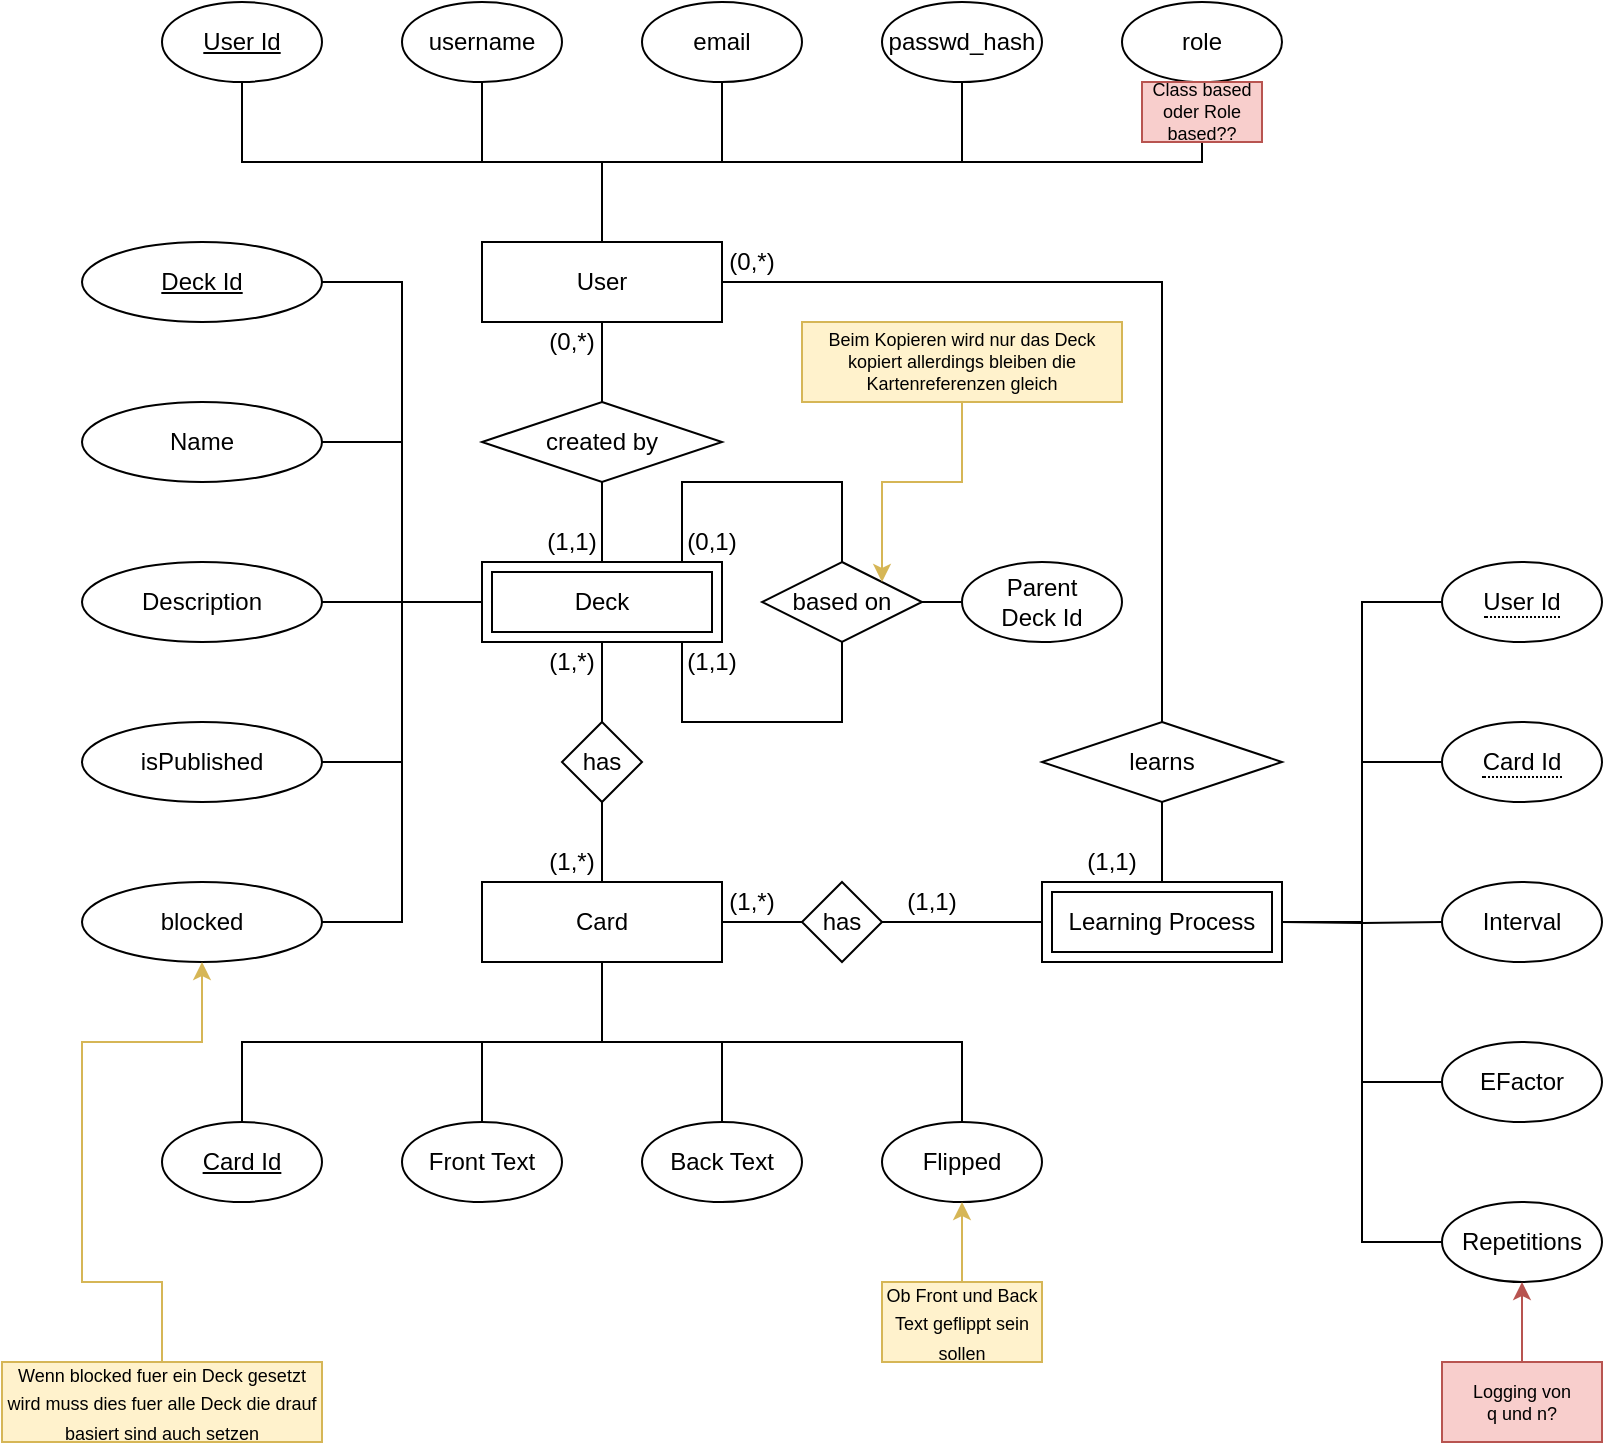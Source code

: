 <mxfile version="20.6.0" type="device"><diagram id="tcAkkGYu1O7YQ9gtsz0S" name="Page-1"><mxGraphModel dx="1006" dy="734" grid="1" gridSize="10" guides="1" tooltips="1" connect="1" arrows="1" fold="1" page="1" pageScale="1" pageWidth="827" pageHeight="1169" math="0" shadow="0"><root><mxCell id="0"/><mxCell id="1" parent="0"/><mxCell id="dKt4ekAzlzhSQuTJ8iBE-7" style="edgeStyle=orthogonalEdgeStyle;rounded=0;orthogonalLoop=1;jettySize=auto;html=1;endArrow=none;endFill=0;" parent="1" source="dKt4ekAzlzhSQuTJ8iBE-1" target="dKt4ekAzlzhSQuTJ8iBE-3" edge="1"><mxGeometry relative="1" as="geometry"><Array as="points"><mxPoint x="300" y="120"/><mxPoint x="120" y="120"/></Array></mxGeometry></mxCell><mxCell id="dKt4ekAzlzhSQuTJ8iBE-8" style="edgeStyle=orthogonalEdgeStyle;rounded=0;orthogonalLoop=1;jettySize=auto;html=1;endArrow=none;endFill=0;" parent="1" source="dKt4ekAzlzhSQuTJ8iBE-1" target="dKt4ekAzlzhSQuTJ8iBE-4" edge="1"><mxGeometry relative="1" as="geometry"/></mxCell><mxCell id="dKt4ekAzlzhSQuTJ8iBE-9" style="edgeStyle=orthogonalEdgeStyle;rounded=0;orthogonalLoop=1;jettySize=auto;html=1;endArrow=none;endFill=0;" parent="1" source="dKt4ekAzlzhSQuTJ8iBE-1" target="dKt4ekAzlzhSQuTJ8iBE-5" edge="1"><mxGeometry relative="1" as="geometry"/></mxCell><mxCell id="dKt4ekAzlzhSQuTJ8iBE-10" style="edgeStyle=orthogonalEdgeStyle;rounded=0;orthogonalLoop=1;jettySize=auto;html=1;endArrow=none;endFill=0;" parent="1" source="dKt4ekAzlzhSQuTJ8iBE-1" target="dKt4ekAzlzhSQuTJ8iBE-6" edge="1"><mxGeometry relative="1" as="geometry"><Array as="points"><mxPoint x="300" y="120"/><mxPoint x="480" y="120"/></Array></mxGeometry></mxCell><mxCell id="dKt4ekAzlzhSQuTJ8iBE-54" style="edgeStyle=orthogonalEdgeStyle;rounded=0;orthogonalLoop=1;jettySize=auto;html=1;endArrow=none;endFill=0;" parent="1" source="dKt4ekAzlzhSQuTJ8iBE-1" target="dKt4ekAzlzhSQuTJ8iBE-53" edge="1"><mxGeometry relative="1" as="geometry"><Array as="points"><mxPoint x="300" y="120"/><mxPoint x="600" y="120"/></Array></mxGeometry></mxCell><mxCell id="dKt4ekAzlzhSQuTJ8iBE-1" value="User" style="whiteSpace=wrap;html=1;align=center;" parent="1" vertex="1"><mxGeometry x="240" y="160" width="120" height="40" as="geometry"/></mxCell><mxCell id="dKt4ekAzlzhSQuTJ8iBE-24" style="edgeStyle=orthogonalEdgeStyle;rounded=0;orthogonalLoop=1;jettySize=auto;html=1;endArrow=none;endFill=0;" parent="1" source="dKt4ekAzlzhSQuTJ8iBE-2" target="dKt4ekAzlzhSQuTJ8iBE-21" edge="1"><mxGeometry relative="1" as="geometry"><Array as="points"><mxPoint x="160" y="340"/><mxPoint x="160" y="340"/></Array></mxGeometry></mxCell><mxCell id="dKt4ekAzlzhSQuTJ8iBE-25" style="edgeStyle=orthogonalEdgeStyle;rounded=0;orthogonalLoop=1;jettySize=auto;html=1;endArrow=none;endFill=0;" parent="1" source="dKt4ekAzlzhSQuTJ8iBE-2" target="dKt4ekAzlzhSQuTJ8iBE-20" edge="1"><mxGeometry relative="1" as="geometry"><Array as="points"><mxPoint x="200" y="340"/><mxPoint x="200" y="260"/></Array></mxGeometry></mxCell><mxCell id="dKt4ekAzlzhSQuTJ8iBE-26" style="edgeStyle=orthogonalEdgeStyle;rounded=0;orthogonalLoop=1;jettySize=auto;html=1;endArrow=none;endFill=0;" parent="1" source="dKt4ekAzlzhSQuTJ8iBE-2" target="dKt4ekAzlzhSQuTJ8iBE-19" edge="1"><mxGeometry relative="1" as="geometry"><Array as="points"><mxPoint x="200" y="340"/><mxPoint x="200" y="180"/></Array></mxGeometry></mxCell><mxCell id="dKt4ekAzlzhSQuTJ8iBE-57" style="edgeStyle=orthogonalEdgeStyle;rounded=0;orthogonalLoop=1;jettySize=auto;html=1;endArrow=none;endFill=0;" parent="1" source="dKt4ekAzlzhSQuTJ8iBE-2" target="dKt4ekAzlzhSQuTJ8iBE-56" edge="1"><mxGeometry relative="1" as="geometry"><Array as="points"><mxPoint x="200" y="340"/><mxPoint x="200" y="420"/></Array></mxGeometry></mxCell><mxCell id="dKt4ekAzlzhSQuTJ8iBE-61" style="edgeStyle=orthogonalEdgeStyle;rounded=0;orthogonalLoop=1;jettySize=auto;html=1;endArrow=none;endFill=0;" parent="1" source="dKt4ekAzlzhSQuTJ8iBE-2" target="dKt4ekAzlzhSQuTJ8iBE-60" edge="1"><mxGeometry relative="1" as="geometry"><Array as="points"><mxPoint x="340" y="280"/><mxPoint x="420" y="280"/></Array></mxGeometry></mxCell><mxCell id="dKt4ekAzlzhSQuTJ8iBE-62" style="edgeStyle=orthogonalEdgeStyle;rounded=0;orthogonalLoop=1;jettySize=auto;html=1;endArrow=none;endFill=0;" parent="1" source="dKt4ekAzlzhSQuTJ8iBE-2" target="dKt4ekAzlzhSQuTJ8iBE-60" edge="1"><mxGeometry relative="1" as="geometry"><Array as="points"><mxPoint x="340" y="400"/><mxPoint x="420" y="400"/></Array></mxGeometry></mxCell><mxCell id="dKt4ekAzlzhSQuTJ8iBE-69" style="edgeStyle=orthogonalEdgeStyle;rounded=0;orthogonalLoop=1;jettySize=auto;html=1;endArrow=none;endFill=0;" parent="1" source="dKt4ekAzlzhSQuTJ8iBE-2" target="dKt4ekAzlzhSQuTJ8iBE-67" edge="1"><mxGeometry relative="1" as="geometry"/></mxCell><mxCell id="dKt4ekAzlzhSQuTJ8iBE-79" style="edgeStyle=orthogonalEdgeStyle;rounded=0;orthogonalLoop=1;jettySize=auto;html=1;endArrow=none;endFill=0;" parent="1" source="dKt4ekAzlzhSQuTJ8iBE-2" target="dKt4ekAzlzhSQuTJ8iBE-78" edge="1"><mxGeometry relative="1" as="geometry"><Array as="points"><mxPoint x="200" y="340"/><mxPoint x="200" y="500"/></Array></mxGeometry></mxCell><mxCell id="dKt4ekAzlzhSQuTJ8iBE-2" value="Deck" style="shape=ext;margin=3;double=1;whiteSpace=wrap;html=1;align=center;" parent="1" vertex="1"><mxGeometry x="240" y="320" width="120" height="40" as="geometry"/></mxCell><mxCell id="dKt4ekAzlzhSQuTJ8iBE-3" value="User Id" style="ellipse;whiteSpace=wrap;html=1;align=center;fontStyle=4;" parent="1" vertex="1"><mxGeometry x="80" y="40" width="80" height="40" as="geometry"/></mxCell><mxCell id="dKt4ekAzlzhSQuTJ8iBE-4" value="username" style="ellipse;whiteSpace=wrap;html=1;align=center;" parent="1" vertex="1"><mxGeometry x="200" y="40" width="80" height="40" as="geometry"/></mxCell><mxCell id="dKt4ekAzlzhSQuTJ8iBE-5" value="email" style="ellipse;whiteSpace=wrap;html=1;align=center;" parent="1" vertex="1"><mxGeometry x="320" y="40" width="80" height="40" as="geometry"/></mxCell><mxCell id="dKt4ekAzlzhSQuTJ8iBE-6" value="passwd_hash" style="ellipse;whiteSpace=wrap;html=1;align=center;" parent="1" vertex="1"><mxGeometry x="440" y="40" width="80" height="40" as="geometry"/></mxCell><mxCell id="dKt4ekAzlzhSQuTJ8iBE-12" value="(0,*)" style="text;html=1;strokeColor=none;fillColor=none;align=center;verticalAlign=middle;whiteSpace=wrap;rounded=0;" parent="1" vertex="1"><mxGeometry x="270" y="200" width="30" height="20" as="geometry"/></mxCell><mxCell id="dKt4ekAzlzhSQuTJ8iBE-13" value="(1,1)" style="text;html=1;strokeColor=none;fillColor=none;align=center;verticalAlign=middle;whiteSpace=wrap;rounded=0;" parent="1" vertex="1"><mxGeometry x="270" y="300" width="30" height="20" as="geometry"/></mxCell><mxCell id="dKt4ekAzlzhSQuTJ8iBE-34" style="edgeStyle=orthogonalEdgeStyle;rounded=0;orthogonalLoop=1;jettySize=auto;html=1;endArrow=none;endFill=0;" parent="1" source="dKt4ekAzlzhSQuTJ8iBE-14" target="dKt4ekAzlzhSQuTJ8iBE-33" edge="1"><mxGeometry relative="1" as="geometry"><Array as="points"><mxPoint x="300" y="560"/><mxPoint x="120" y="560"/></Array></mxGeometry></mxCell><mxCell id="dKt4ekAzlzhSQuTJ8iBE-38" style="edgeStyle=orthogonalEdgeStyle;rounded=0;orthogonalLoop=1;jettySize=auto;html=1;endArrow=none;endFill=0;" parent="1" source="dKt4ekAzlzhSQuTJ8iBE-14" target="dKt4ekAzlzhSQuTJ8iBE-35" edge="1"><mxGeometry relative="1" as="geometry"/></mxCell><mxCell id="dKt4ekAzlzhSQuTJ8iBE-39" style="edgeStyle=orthogonalEdgeStyle;rounded=0;orthogonalLoop=1;jettySize=auto;html=1;endArrow=none;endFill=0;" parent="1" source="dKt4ekAzlzhSQuTJ8iBE-14" target="dKt4ekAzlzhSQuTJ8iBE-36" edge="1"><mxGeometry relative="1" as="geometry"/></mxCell><mxCell id="dKt4ekAzlzhSQuTJ8iBE-40" style="edgeStyle=orthogonalEdgeStyle;rounded=0;orthogonalLoop=1;jettySize=auto;html=1;endArrow=none;endFill=0;" parent="1" source="dKt4ekAzlzhSQuTJ8iBE-14" target="dKt4ekAzlzhSQuTJ8iBE-37" edge="1"><mxGeometry relative="1" as="geometry"><Array as="points"><mxPoint x="300" y="560"/><mxPoint x="480" y="560"/></Array></mxGeometry></mxCell><mxCell id="dKt4ekAzlzhSQuTJ8iBE-68" style="edgeStyle=orthogonalEdgeStyle;rounded=0;orthogonalLoop=1;jettySize=auto;html=1;endArrow=none;endFill=0;" parent="1" source="dKt4ekAzlzhSQuTJ8iBE-14" target="dKt4ekAzlzhSQuTJ8iBE-67" edge="1"><mxGeometry relative="1" as="geometry"/></mxCell><mxCell id="dKt4ekAzlzhSQuTJ8iBE-14" value="Card" style="whiteSpace=wrap;html=1;align=center;" parent="1" vertex="1"><mxGeometry x="240" y="480" width="120" height="40" as="geometry"/></mxCell><mxCell id="dKt4ekAzlzhSQuTJ8iBE-17" value="(1,*)" style="text;html=1;strokeColor=none;fillColor=none;align=center;verticalAlign=middle;whiteSpace=wrap;rounded=0;" parent="1" vertex="1"><mxGeometry x="270" y="460" width="30" height="20" as="geometry"/></mxCell><mxCell id="dKt4ekAzlzhSQuTJ8iBE-18" value="(1,*)" style="text;html=1;strokeColor=none;fillColor=none;align=center;verticalAlign=middle;whiteSpace=wrap;rounded=0;" parent="1" vertex="1"><mxGeometry x="270" y="360" width="30" height="20" as="geometry"/></mxCell><mxCell id="dKt4ekAzlzhSQuTJ8iBE-19" value="Deck Id" style="ellipse;whiteSpace=wrap;html=1;align=center;fontStyle=4;" parent="1" vertex="1"><mxGeometry x="40" y="160" width="120" height="40" as="geometry"/></mxCell><mxCell id="dKt4ekAzlzhSQuTJ8iBE-20" value="Name" style="ellipse;whiteSpace=wrap;html=1;align=center;" parent="1" vertex="1"><mxGeometry x="40" y="240" width="120" height="40" as="geometry"/></mxCell><mxCell id="dKt4ekAzlzhSQuTJ8iBE-21" value="Description" style="ellipse;whiteSpace=wrap;html=1;align=center;" parent="1" vertex="1"><mxGeometry x="40" y="320" width="120" height="40" as="geometry"/></mxCell><mxCell id="dKt4ekAzlzhSQuTJ8iBE-48" style="edgeStyle=orthogonalEdgeStyle;rounded=0;orthogonalLoop=1;jettySize=auto;html=1;endArrow=none;endFill=0;" parent="1" target="dKt4ekAzlzhSQuTJ8iBE-47" edge="1"><mxGeometry relative="1" as="geometry"><Array as="points"><mxPoint x="680" y="500"/><mxPoint x="680" y="660"/></Array><mxPoint x="640" y="500" as="sourcePoint"/></mxGeometry></mxCell><mxCell id="dKt4ekAzlzhSQuTJ8iBE-49" style="edgeStyle=orthogonalEdgeStyle;rounded=0;orthogonalLoop=1;jettySize=auto;html=1;endArrow=none;endFill=0;" parent="1" target="dKt4ekAzlzhSQuTJ8iBE-46" edge="1"><mxGeometry relative="1" as="geometry"><Array as="points"><mxPoint x="680" y="500"/><mxPoint x="680" y="580"/></Array><mxPoint x="640" y="500" as="sourcePoint"/></mxGeometry></mxCell><mxCell id="dKt4ekAzlzhSQuTJ8iBE-50" style="edgeStyle=orthogonalEdgeStyle;rounded=0;orthogonalLoop=1;jettySize=auto;html=1;endArrow=none;endFill=0;" parent="1" target="dKt4ekAzlzhSQuTJ8iBE-45" edge="1"><mxGeometry relative="1" as="geometry"><mxPoint x="640" y="500" as="sourcePoint"/></mxGeometry></mxCell><mxCell id="dKt4ekAzlzhSQuTJ8iBE-51" style="edgeStyle=orthogonalEdgeStyle;rounded=0;orthogonalLoop=1;jettySize=auto;html=1;endArrow=none;endFill=0;" parent="1" target="dKt4ekAzlzhSQuTJ8iBE-44" edge="1"><mxGeometry relative="1" as="geometry"><Array as="points"><mxPoint x="680" y="500"/><mxPoint x="680" y="420"/></Array><mxPoint x="640" y="500" as="sourcePoint"/></mxGeometry></mxCell><mxCell id="dKt4ekAzlzhSQuTJ8iBE-52" style="edgeStyle=orthogonalEdgeStyle;rounded=0;orthogonalLoop=1;jettySize=auto;html=1;endArrow=none;endFill=0;" parent="1" source="dKt4ekAzlzhSQuTJ8iBE-27" target="dKt4ekAzlzhSQuTJ8iBE-43" edge="1"><mxGeometry relative="1" as="geometry"><Array as="points"><mxPoint x="680" y="500"/><mxPoint x="680" y="340"/></Array><mxPoint x="640" y="500" as="sourcePoint"/></mxGeometry></mxCell><mxCell id="dKt4ekAzlzhSQuTJ8iBE-87" style="edgeStyle=orthogonalEdgeStyle;rounded=0;orthogonalLoop=1;jettySize=auto;html=1;fontSize=9;endArrow=none;endFill=0;" parent="1" source="dKt4ekAzlzhSQuTJ8iBE-27" target="dKt4ekAzlzhSQuTJ8iBE-86" edge="1"><mxGeometry relative="1" as="geometry"/></mxCell><mxCell id="dKt4ekAzlzhSQuTJ8iBE-27" value="Learning Process" style="shape=ext;margin=3;double=1;whiteSpace=wrap;html=1;align=center;" parent="1" vertex="1"><mxGeometry x="520" y="480" width="120" height="40" as="geometry"/></mxCell><mxCell id="dKt4ekAzlzhSQuTJ8iBE-30" value="(1,*)" style="text;html=1;strokeColor=none;fillColor=none;align=center;verticalAlign=middle;whiteSpace=wrap;rounded=0;" parent="1" vertex="1"><mxGeometry x="360" y="480" width="30" height="20" as="geometry"/></mxCell><mxCell id="dKt4ekAzlzhSQuTJ8iBE-32" value="(1,1)" style="text;html=1;strokeColor=none;fillColor=none;align=center;verticalAlign=middle;whiteSpace=wrap;rounded=0;" parent="1" vertex="1"><mxGeometry x="450" y="480" width="30" height="20" as="geometry"/></mxCell><mxCell id="dKt4ekAzlzhSQuTJ8iBE-33" value="Card Id" style="ellipse;whiteSpace=wrap;html=1;align=center;fontStyle=4;" parent="1" vertex="1"><mxGeometry x="80" y="600" width="80" height="40" as="geometry"/></mxCell><mxCell id="dKt4ekAzlzhSQuTJ8iBE-35" value="Front Text" style="ellipse;whiteSpace=wrap;html=1;align=center;" parent="1" vertex="1"><mxGeometry x="200" y="600" width="80" height="40" as="geometry"/></mxCell><mxCell id="dKt4ekAzlzhSQuTJ8iBE-36" value="Back Text" style="ellipse;whiteSpace=wrap;html=1;align=center;" parent="1" vertex="1"><mxGeometry x="320" y="600" width="80" height="40" as="geometry"/></mxCell><mxCell id="dKt4ekAzlzhSQuTJ8iBE-37" value="Flipped" style="ellipse;whiteSpace=wrap;html=1;align=center;" parent="1" vertex="1"><mxGeometry x="440" y="600" width="80" height="40" as="geometry"/></mxCell><mxCell id="dKt4ekAzlzhSQuTJ8iBE-43" value="&lt;span style=&quot;border-bottom: 1px dotted&quot;&gt;User Id&lt;/span&gt;" style="ellipse;whiteSpace=wrap;html=1;align=center;" parent="1" vertex="1"><mxGeometry x="720" y="320" width="80" height="40" as="geometry"/></mxCell><mxCell id="dKt4ekAzlzhSQuTJ8iBE-44" value="&lt;span style=&quot;border-bottom: 1px dotted&quot;&gt;Card Id&lt;/span&gt;" style="ellipse;whiteSpace=wrap;html=1;align=center;" parent="1" vertex="1"><mxGeometry x="720" y="400" width="80" height="40" as="geometry"/></mxCell><mxCell id="dKt4ekAzlzhSQuTJ8iBE-45" value="Interval" style="ellipse;whiteSpace=wrap;html=1;align=center;" parent="1" vertex="1"><mxGeometry x="720" y="480" width="80" height="40" as="geometry"/></mxCell><mxCell id="dKt4ekAzlzhSQuTJ8iBE-46" value="EFactor" style="ellipse;whiteSpace=wrap;html=1;align=center;" parent="1" vertex="1"><mxGeometry x="720" y="560" width="80" height="40" as="geometry"/></mxCell><mxCell id="dKt4ekAzlzhSQuTJ8iBE-47" value="Repetitions" style="ellipse;whiteSpace=wrap;html=1;align=center;" parent="1" vertex="1"><mxGeometry x="720" y="640" width="80" height="40" as="geometry"/></mxCell><mxCell id="dKt4ekAzlzhSQuTJ8iBE-53" value="role" style="ellipse;whiteSpace=wrap;html=1;align=center;" parent="1" vertex="1"><mxGeometry x="560" y="40" width="80" height="40" as="geometry"/></mxCell><mxCell id="dKt4ekAzlzhSQuTJ8iBE-55" value="Class based oder Role based??" style="text;html=1;strokeColor=#b85450;fillColor=#f8cecc;align=center;verticalAlign=middle;whiteSpace=wrap;rounded=0;fontSize=9;" parent="1" vertex="1"><mxGeometry x="570" y="80" width="60" height="30" as="geometry"/></mxCell><mxCell id="dKt4ekAzlzhSQuTJ8iBE-56" value="isPublished" style="ellipse;whiteSpace=wrap;html=1;align=center;" parent="1" vertex="1"><mxGeometry x="40" y="400" width="120" height="40" as="geometry"/></mxCell><mxCell id="mMOmMWFRySCB5vX7AuDh-3" style="edgeStyle=orthogonalEdgeStyle;rounded=0;orthogonalLoop=1;jettySize=auto;html=1;endArrow=none;endFill=0;" edge="1" parent="1" source="dKt4ekAzlzhSQuTJ8iBE-60" target="mMOmMWFRySCB5vX7AuDh-1"><mxGeometry relative="1" as="geometry"><Array as="points"><mxPoint x="520" y="340"/></Array></mxGeometry></mxCell><mxCell id="dKt4ekAzlzhSQuTJ8iBE-60" value="based on" style="shape=rhombus;perimeter=rhombusPerimeter;whiteSpace=wrap;html=1;align=center;" parent="1" vertex="1"><mxGeometry x="380" y="320" width="80" height="40" as="geometry"/></mxCell><mxCell id="dKt4ekAzlzhSQuTJ8iBE-64" value="(0,1)" style="text;html=1;strokeColor=none;fillColor=none;align=center;verticalAlign=middle;whiteSpace=wrap;rounded=0;" parent="1" vertex="1"><mxGeometry x="340" y="300" width="30" height="20" as="geometry"/></mxCell><mxCell id="dKt4ekAzlzhSQuTJ8iBE-65" value="(1,1)" style="text;html=1;strokeColor=none;fillColor=none;align=center;verticalAlign=middle;whiteSpace=wrap;rounded=0;" parent="1" vertex="1"><mxGeometry x="340" y="360" width="30" height="20" as="geometry"/></mxCell><mxCell id="dKt4ekAzlzhSQuTJ8iBE-67" value="has" style="shape=rhombus;perimeter=rhombusPerimeter;whiteSpace=wrap;html=1;align=center;" parent="1" vertex="1"><mxGeometry x="280" y="400" width="40" height="40" as="geometry"/></mxCell><mxCell id="dKt4ekAzlzhSQuTJ8iBE-72" style="edgeStyle=orthogonalEdgeStyle;rounded=0;orthogonalLoop=1;jettySize=auto;html=1;endArrow=none;endFill=0;" parent="1" source="dKt4ekAzlzhSQuTJ8iBE-1" target="dKt4ekAzlzhSQuTJ8iBE-74" edge="1"><mxGeometry relative="1" as="geometry"><mxPoint x="300" y="200" as="sourcePoint"/></mxGeometry></mxCell><mxCell id="dKt4ekAzlzhSQuTJ8iBE-73" style="edgeStyle=orthogonalEdgeStyle;rounded=0;orthogonalLoop=1;jettySize=auto;html=1;endArrow=none;endFill=0;" parent="1" source="dKt4ekAzlzhSQuTJ8iBE-2" target="dKt4ekAzlzhSQuTJ8iBE-74" edge="1"><mxGeometry relative="1" as="geometry"><mxPoint x="300" y="320" as="sourcePoint"/></mxGeometry></mxCell><mxCell id="dKt4ekAzlzhSQuTJ8iBE-74" value="created by" style="shape=rhombus;perimeter=rhombusPerimeter;whiteSpace=wrap;html=1;align=center;" parent="1" vertex="1"><mxGeometry x="240" y="240" width="120" height="40" as="geometry"/></mxCell><mxCell id="dKt4ekAzlzhSQuTJ8iBE-76" style="edgeStyle=orthogonalEdgeStyle;rounded=0;orthogonalLoop=1;jettySize=auto;html=1;endArrow=none;endFill=0;" parent="1" source="dKt4ekAzlzhSQuTJ8iBE-75" target="dKt4ekAzlzhSQuTJ8iBE-27" edge="1"><mxGeometry relative="1" as="geometry"/></mxCell><mxCell id="dKt4ekAzlzhSQuTJ8iBE-77" style="edgeStyle=orthogonalEdgeStyle;rounded=0;orthogonalLoop=1;jettySize=auto;html=1;endArrow=none;endFill=0;" parent="1" source="dKt4ekAzlzhSQuTJ8iBE-75" target="dKt4ekAzlzhSQuTJ8iBE-14" edge="1"><mxGeometry relative="1" as="geometry"/></mxCell><mxCell id="dKt4ekAzlzhSQuTJ8iBE-75" value="has" style="shape=rhombus;perimeter=rhombusPerimeter;whiteSpace=wrap;html=1;align=center;" parent="1" vertex="1"><mxGeometry x="400" y="480" width="40" height="40" as="geometry"/></mxCell><mxCell id="dKt4ekAzlzhSQuTJ8iBE-78" value="blocked" style="ellipse;whiteSpace=wrap;html=1;align=center;" parent="1" vertex="1"><mxGeometry x="40" y="480" width="120" height="40" as="geometry"/></mxCell><mxCell id="dKt4ekAzlzhSQuTJ8iBE-80" value="&lt;font style=&quot;font-size: 9px;&quot;&gt;Wenn blocked fuer ein Deck gesetzt wird muss dies fuer alle Deck die drauf basiert sind auch setzen&lt;/font&gt;" style="text;html=1;strokeColor=#d6b656;fillColor=#fff2cc;align=center;verticalAlign=middle;whiteSpace=wrap;rounded=0;" parent="1" vertex="1"><mxGeometry y="720" width="160" height="40" as="geometry"/></mxCell><mxCell id="mMOmMWFRySCB5vX7AuDh-4" style="edgeStyle=orthogonalEdgeStyle;rounded=0;orthogonalLoop=1;jettySize=auto;html=1;endArrow=classic;endFill=1;fillColor=#fff2cc;strokeColor=#d6b656;" edge="1" parent="1" source="dKt4ekAzlzhSQuTJ8iBE-81" target="dKt4ekAzlzhSQuTJ8iBE-60"><mxGeometry relative="1" as="geometry"><Array as="points"><mxPoint x="480" y="280"/><mxPoint x="440" y="280"/></Array></mxGeometry></mxCell><mxCell id="dKt4ekAzlzhSQuTJ8iBE-81" value="Beim Kopieren wird nur das Deck kopiert allerdings bleiben die Kartenreferenzen gleich" style="text;html=1;strokeColor=#d6b656;fillColor=#fff2cc;align=center;verticalAlign=middle;whiteSpace=wrap;rounded=0;fontSize=9;" parent="1" vertex="1"><mxGeometry x="400" y="200" width="160" height="40" as="geometry"/></mxCell><mxCell id="dKt4ekAzlzhSQuTJ8iBE-83" value="" style="endArrow=classic;html=1;rounded=0;fontSize=9;fillColor=#fff2cc;strokeColor=#d6b656;" parent="1" source="dKt4ekAzlzhSQuTJ8iBE-80" target="dKt4ekAzlzhSQuTJ8iBE-78" edge="1"><mxGeometry width="50" height="50" relative="1" as="geometry"><mxPoint x="220" y="610" as="sourcePoint"/><mxPoint x="270" y="560" as="targetPoint"/><Array as="points"><mxPoint x="80" y="680"/><mxPoint x="60" y="680"/><mxPoint x="40" y="680"/><mxPoint x="40" y="640"/><mxPoint x="40" y="560"/><mxPoint x="100" y="560"/></Array></mxGeometry></mxCell><mxCell id="dKt4ekAzlzhSQuTJ8iBE-85" style="edgeStyle=orthogonalEdgeStyle;rounded=0;orthogonalLoop=1;jettySize=auto;html=1;fontSize=9;endArrow=classic;endFill=1;fillColor=#fff2cc;strokeColor=#d6b656;" parent="1" source="dKt4ekAzlzhSQuTJ8iBE-84" target="dKt4ekAzlzhSQuTJ8iBE-37" edge="1"><mxGeometry relative="1" as="geometry"/></mxCell><mxCell id="dKt4ekAzlzhSQuTJ8iBE-84" value="&lt;font style=&quot;font-size: 9px;&quot;&gt;Ob Front und Back Text geflippt sein sollen&lt;/font&gt;" style="text;html=1;strokeColor=#d6b656;fillColor=#fff2cc;align=center;verticalAlign=middle;whiteSpace=wrap;rounded=0;" parent="1" vertex="1"><mxGeometry x="440" y="680" width="80" height="40" as="geometry"/></mxCell><mxCell id="dKt4ekAzlzhSQuTJ8iBE-88" style="edgeStyle=orthogonalEdgeStyle;rounded=0;orthogonalLoop=1;jettySize=auto;html=1;fontSize=9;endArrow=none;endFill=0;" parent="1" source="dKt4ekAzlzhSQuTJ8iBE-86" target="dKt4ekAzlzhSQuTJ8iBE-1" edge="1"><mxGeometry relative="1" as="geometry"><Array as="points"><mxPoint x="580" y="180"/></Array></mxGeometry></mxCell><mxCell id="dKt4ekAzlzhSQuTJ8iBE-86" value="learns" style="shape=rhombus;perimeter=rhombusPerimeter;whiteSpace=wrap;html=1;align=center;" parent="1" vertex="1"><mxGeometry x="520" y="400" width="120" height="40" as="geometry"/></mxCell><mxCell id="dKt4ekAzlzhSQuTJ8iBE-89" value="(1,1)" style="text;html=1;strokeColor=none;fillColor=none;align=center;verticalAlign=middle;whiteSpace=wrap;rounded=0;" parent="1" vertex="1"><mxGeometry x="540" y="460" width="30" height="20" as="geometry"/></mxCell><mxCell id="dKt4ekAzlzhSQuTJ8iBE-90" value="(0,*)" style="text;html=1;strokeColor=none;fillColor=none;align=center;verticalAlign=middle;whiteSpace=wrap;rounded=0;" parent="1" vertex="1"><mxGeometry x="360" y="160" width="30" height="20" as="geometry"/></mxCell><mxCell id="dKt4ekAzlzhSQuTJ8iBE-92" style="edgeStyle=orthogonalEdgeStyle;rounded=0;orthogonalLoop=1;jettySize=auto;html=1;fontSize=9;endArrow=classic;endFill=1;fillColor=#f8cecc;strokeColor=#b85450;" parent="1" source="dKt4ekAzlzhSQuTJ8iBE-91" target="dKt4ekAzlzhSQuTJ8iBE-47" edge="1"><mxGeometry relative="1" as="geometry"/></mxCell><mxCell id="dKt4ekAzlzhSQuTJ8iBE-91" value="Logging von &lt;br&gt;q und n?" style="text;html=1;strokeColor=#b85450;fillColor=#f8cecc;align=center;verticalAlign=middle;whiteSpace=wrap;rounded=0;fontSize=9;" parent="1" vertex="1"><mxGeometry x="720" y="720" width="80" height="40" as="geometry"/></mxCell><mxCell id="mMOmMWFRySCB5vX7AuDh-1" value="Parent &lt;br&gt;Deck Id" style="ellipse;whiteSpace=wrap;html=1;align=center;" vertex="1" parent="1"><mxGeometry x="480" y="320" width="80" height="40" as="geometry"/></mxCell></root></mxGraphModel></diagram></mxfile>